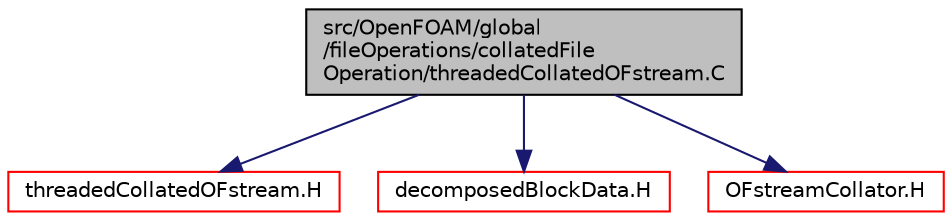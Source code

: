digraph "src/OpenFOAM/global/fileOperations/collatedFileOperation/threadedCollatedOFstream.C"
{
  bgcolor="transparent";
  edge [fontname="Helvetica",fontsize="10",labelfontname="Helvetica",labelfontsize="10"];
  node [fontname="Helvetica",fontsize="10",shape=record];
  Node1 [label="src/OpenFOAM/global\l/fileOperations/collatedFile\lOperation/threadedCollatedOFstream.C",height=0.2,width=0.4,color="black", fillcolor="grey75", style="filled" fontcolor="black"];
  Node1 -> Node2 [color="midnightblue",fontsize="10",style="solid",fontname="Helvetica"];
  Node2 [label="threadedCollatedOFstream.H",height=0.2,width=0.4,color="red",URL="$threadedCollatedOFstream_8H.html"];
  Node1 -> Node3 [color="midnightblue",fontsize="10",style="solid",fontname="Helvetica"];
  Node3 [label="decomposedBlockData.H",height=0.2,width=0.4,color="red",URL="$decomposedBlockData_8H.html"];
  Node1 -> Node4 [color="midnightblue",fontsize="10",style="solid",fontname="Helvetica"];
  Node4 [label="OFstreamCollator.H",height=0.2,width=0.4,color="red",URL="$OFstreamCollator_8H.html"];
}
